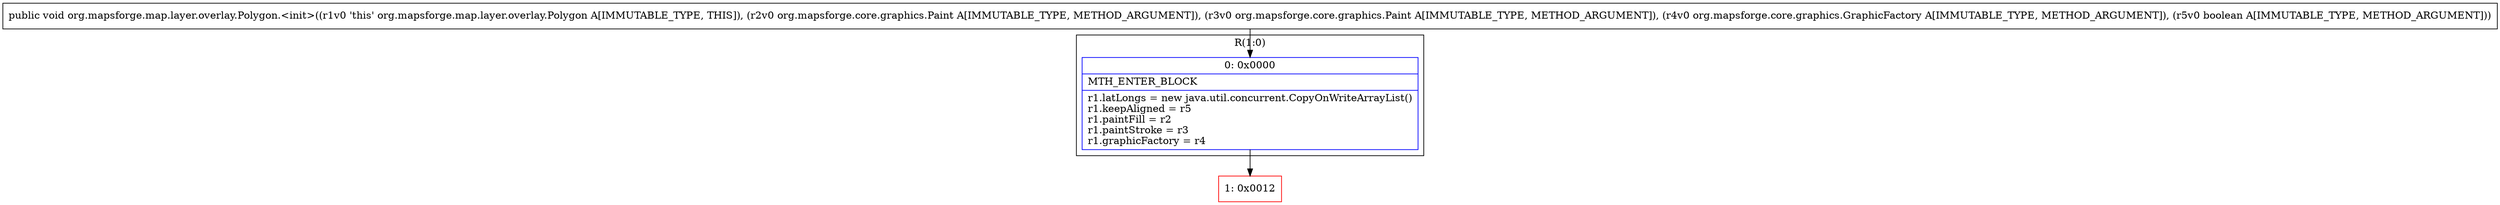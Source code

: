 digraph "CFG fororg.mapsforge.map.layer.overlay.Polygon.\<init\>(Lorg\/mapsforge\/core\/graphics\/Paint;Lorg\/mapsforge\/core\/graphics\/Paint;Lorg\/mapsforge\/core\/graphics\/GraphicFactory;Z)V" {
subgraph cluster_Region_767166568 {
label = "R(1:0)";
node [shape=record,color=blue];
Node_0 [shape=record,label="{0\:\ 0x0000|MTH_ENTER_BLOCK\l|r1.latLongs = new java.util.concurrent.CopyOnWriteArrayList()\lr1.keepAligned = r5\lr1.paintFill = r2\lr1.paintStroke = r3\lr1.graphicFactory = r4\l}"];
}
Node_1 [shape=record,color=red,label="{1\:\ 0x0012}"];
MethodNode[shape=record,label="{public void org.mapsforge.map.layer.overlay.Polygon.\<init\>((r1v0 'this' org.mapsforge.map.layer.overlay.Polygon A[IMMUTABLE_TYPE, THIS]), (r2v0 org.mapsforge.core.graphics.Paint A[IMMUTABLE_TYPE, METHOD_ARGUMENT]), (r3v0 org.mapsforge.core.graphics.Paint A[IMMUTABLE_TYPE, METHOD_ARGUMENT]), (r4v0 org.mapsforge.core.graphics.GraphicFactory A[IMMUTABLE_TYPE, METHOD_ARGUMENT]), (r5v0 boolean A[IMMUTABLE_TYPE, METHOD_ARGUMENT])) }"];
MethodNode -> Node_0;
Node_0 -> Node_1;
}

